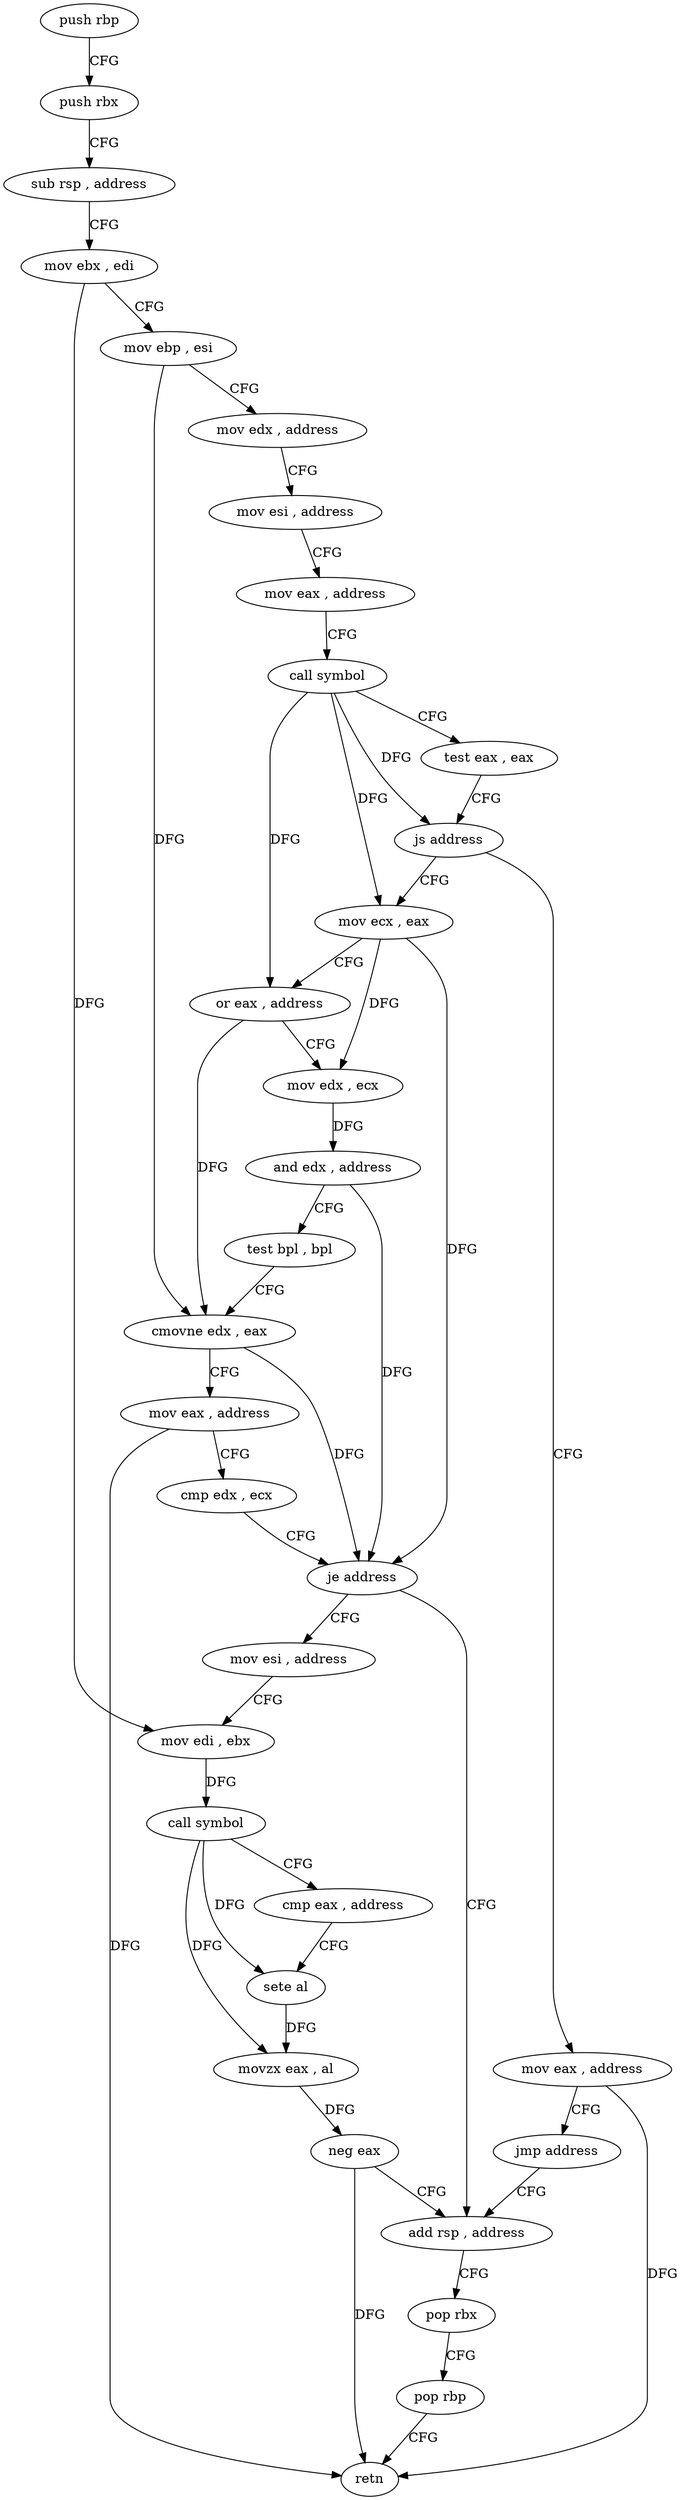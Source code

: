 digraph "func" {
"4264763" [label = "push rbp" ]
"4264764" [label = "push rbx" ]
"4264765" [label = "sub rsp , address" ]
"4264769" [label = "mov ebx , edi" ]
"4264771" [label = "mov ebp , esi" ]
"4264773" [label = "mov edx , address" ]
"4264778" [label = "mov esi , address" ]
"4264783" [label = "mov eax , address" ]
"4264788" [label = "call symbol" ]
"4264793" [label = "test eax , eax" ]
"4264795" [label = "js address" ]
"4264852" [label = "mov eax , address" ]
"4264797" [label = "mov ecx , eax" ]
"4264857" [label = "jmp address" ]
"4264845" [label = "add rsp , address" ]
"4264799" [label = "or eax , address" ]
"4264802" [label = "mov edx , ecx" ]
"4264804" [label = "and edx , address" ]
"4264807" [label = "test bpl , bpl" ]
"4264810" [label = "cmovne edx , eax" ]
"4264813" [label = "mov eax , address" ]
"4264818" [label = "cmp edx , ecx" ]
"4264820" [label = "je address" ]
"4264822" [label = "mov esi , address" ]
"4264849" [label = "pop rbx" ]
"4264850" [label = "pop rbp" ]
"4264851" [label = "retn" ]
"4264827" [label = "mov edi , ebx" ]
"4264829" [label = "call symbol" ]
"4264834" [label = "cmp eax , address" ]
"4264837" [label = "sete al" ]
"4264840" [label = "movzx eax , al" ]
"4264843" [label = "neg eax" ]
"4264763" -> "4264764" [ label = "CFG" ]
"4264764" -> "4264765" [ label = "CFG" ]
"4264765" -> "4264769" [ label = "CFG" ]
"4264769" -> "4264771" [ label = "CFG" ]
"4264769" -> "4264827" [ label = "DFG" ]
"4264771" -> "4264773" [ label = "CFG" ]
"4264771" -> "4264810" [ label = "DFG" ]
"4264773" -> "4264778" [ label = "CFG" ]
"4264778" -> "4264783" [ label = "CFG" ]
"4264783" -> "4264788" [ label = "CFG" ]
"4264788" -> "4264793" [ label = "CFG" ]
"4264788" -> "4264795" [ label = "DFG" ]
"4264788" -> "4264797" [ label = "DFG" ]
"4264788" -> "4264799" [ label = "DFG" ]
"4264793" -> "4264795" [ label = "CFG" ]
"4264795" -> "4264852" [ label = "CFG" ]
"4264795" -> "4264797" [ label = "CFG" ]
"4264852" -> "4264857" [ label = "CFG" ]
"4264852" -> "4264851" [ label = "DFG" ]
"4264797" -> "4264799" [ label = "CFG" ]
"4264797" -> "4264802" [ label = "DFG" ]
"4264797" -> "4264820" [ label = "DFG" ]
"4264857" -> "4264845" [ label = "CFG" ]
"4264845" -> "4264849" [ label = "CFG" ]
"4264799" -> "4264802" [ label = "CFG" ]
"4264799" -> "4264810" [ label = "DFG" ]
"4264802" -> "4264804" [ label = "DFG" ]
"4264804" -> "4264807" [ label = "CFG" ]
"4264804" -> "4264820" [ label = "DFG" ]
"4264807" -> "4264810" [ label = "CFG" ]
"4264810" -> "4264813" [ label = "CFG" ]
"4264810" -> "4264820" [ label = "DFG" ]
"4264813" -> "4264818" [ label = "CFG" ]
"4264813" -> "4264851" [ label = "DFG" ]
"4264818" -> "4264820" [ label = "CFG" ]
"4264820" -> "4264845" [ label = "CFG" ]
"4264820" -> "4264822" [ label = "CFG" ]
"4264822" -> "4264827" [ label = "CFG" ]
"4264849" -> "4264850" [ label = "CFG" ]
"4264850" -> "4264851" [ label = "CFG" ]
"4264827" -> "4264829" [ label = "DFG" ]
"4264829" -> "4264834" [ label = "CFG" ]
"4264829" -> "4264837" [ label = "DFG" ]
"4264829" -> "4264840" [ label = "DFG" ]
"4264834" -> "4264837" [ label = "CFG" ]
"4264837" -> "4264840" [ label = "DFG" ]
"4264840" -> "4264843" [ label = "DFG" ]
"4264843" -> "4264845" [ label = "CFG" ]
"4264843" -> "4264851" [ label = "DFG" ]
}
